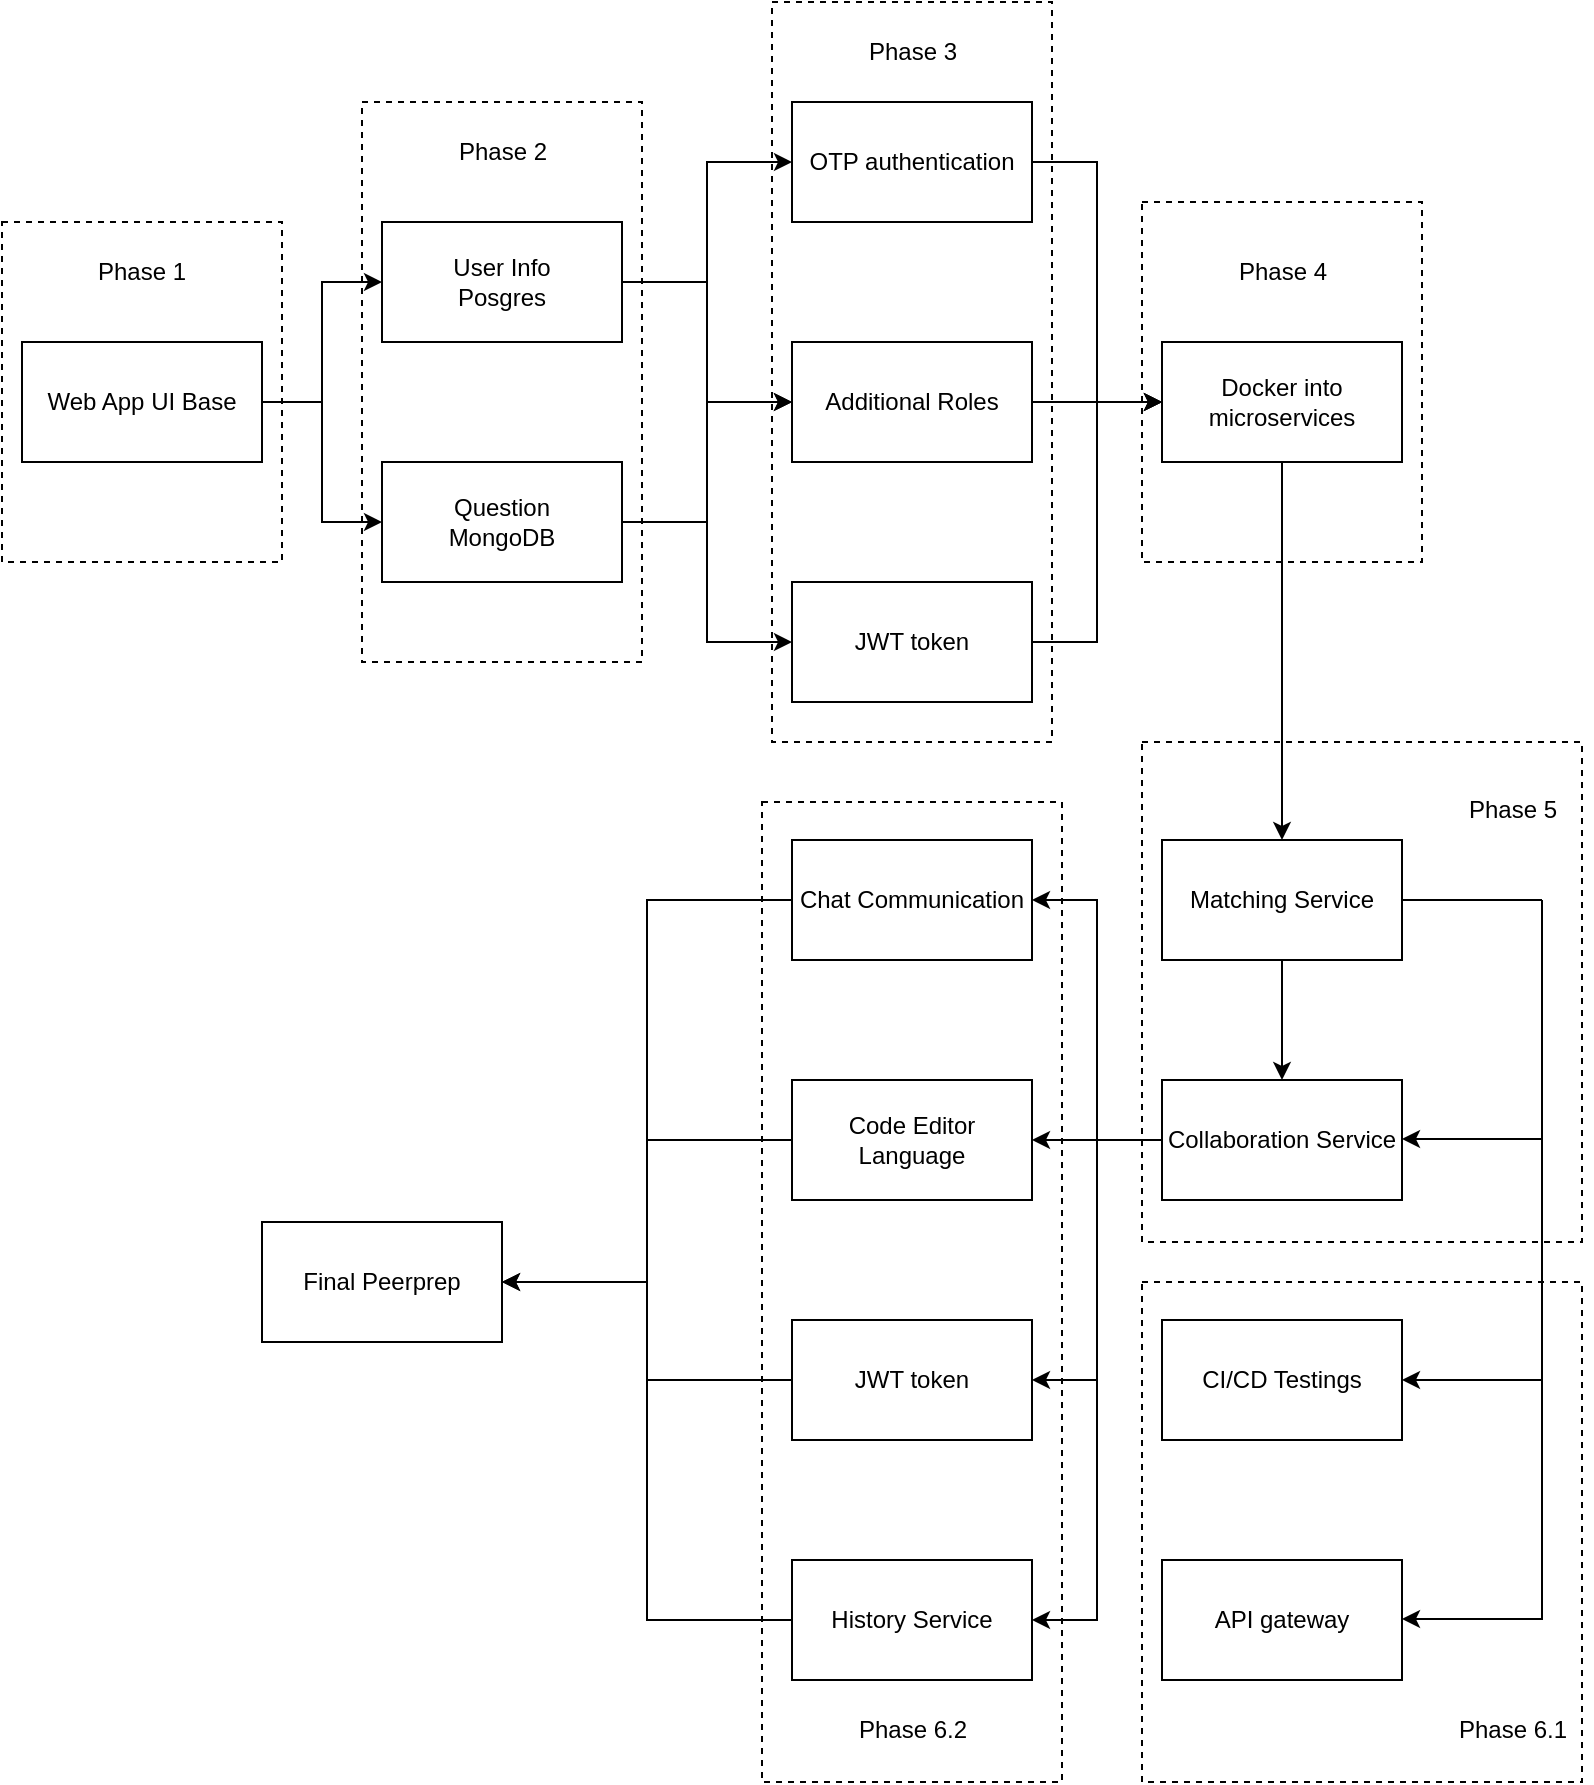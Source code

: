 <mxfile version="22.1.0" type="github">
  <diagram name="Page-1" id="zQOZyrLBSVdkEK4a-Vcs">
    <mxGraphModel dx="724" dy="434" grid="1" gridSize="10" guides="1" tooltips="1" connect="1" arrows="1" fold="1" page="1" pageScale="1" pageWidth="850" pageHeight="1100" math="0" shadow="0">
      <root>
        <mxCell id="0" />
        <mxCell id="1" parent="0" />
        <mxCell id="B19rY6CSGLQh5XMRDJHu-77" value="" style="rounded=0;whiteSpace=wrap;html=1;dashed=1;fillColor=none;" parent="1" vertex="1">
          <mxGeometry x="410" y="400" width="150" height="490" as="geometry" />
        </mxCell>
        <mxCell id="B19rY6CSGLQh5XMRDJHu-76" value="" style="rounded=0;whiteSpace=wrap;html=1;dashed=1;fillColor=none;" parent="1" vertex="1">
          <mxGeometry x="600" y="640" width="220" height="250" as="geometry" />
        </mxCell>
        <mxCell id="B19rY6CSGLQh5XMRDJHu-71" value="" style="rounded=0;whiteSpace=wrap;html=1;dashed=1;fillColor=none;" parent="1" vertex="1">
          <mxGeometry x="30" y="110" width="140" height="170" as="geometry" />
        </mxCell>
        <mxCell id="B19rY6CSGLQh5XMRDJHu-8" style="edgeStyle=orthogonalEdgeStyle;rounded=0;orthogonalLoop=1;jettySize=auto;html=1;" parent="1" source="B19rY6CSGLQh5XMRDJHu-1" target="B19rY6CSGLQh5XMRDJHu-2" edge="1">
          <mxGeometry relative="1" as="geometry" />
        </mxCell>
        <mxCell id="B19rY6CSGLQh5XMRDJHu-9" style="edgeStyle=orthogonalEdgeStyle;rounded=0;orthogonalLoop=1;jettySize=auto;html=1;entryX=0;entryY=0.5;entryDx=0;entryDy=0;" parent="1" source="B19rY6CSGLQh5XMRDJHu-1" target="B19rY6CSGLQh5XMRDJHu-4" edge="1">
          <mxGeometry relative="1" as="geometry" />
        </mxCell>
        <mxCell id="B19rY6CSGLQh5XMRDJHu-1" value="Web App UI Base" style="rounded=0;whiteSpace=wrap;html=1;" parent="1" vertex="1">
          <mxGeometry x="40" y="170" width="120" height="60" as="geometry" />
        </mxCell>
        <mxCell id="B19rY6CSGLQh5XMRDJHu-17" style="edgeStyle=orthogonalEdgeStyle;rounded=0;orthogonalLoop=1;jettySize=auto;html=1;entryX=0;entryY=0.5;entryDx=0;entryDy=0;" parent="1" source="B19rY6CSGLQh5XMRDJHu-2" target="B19rY6CSGLQh5XMRDJHu-12" edge="1">
          <mxGeometry relative="1" as="geometry" />
        </mxCell>
        <mxCell id="B19rY6CSGLQh5XMRDJHu-19" style="edgeStyle=orthogonalEdgeStyle;rounded=0;orthogonalLoop=1;jettySize=auto;html=1;entryX=0;entryY=0.5;entryDx=0;entryDy=0;" parent="1" source="B19rY6CSGLQh5XMRDJHu-2" target="B19rY6CSGLQh5XMRDJHu-11" edge="1">
          <mxGeometry relative="1" as="geometry" />
        </mxCell>
        <mxCell id="B19rY6CSGLQh5XMRDJHu-2" value="User Info&lt;br&gt;Posgres" style="rounded=0;whiteSpace=wrap;html=1;" parent="1" vertex="1">
          <mxGeometry x="220" y="110" width="120" height="60" as="geometry" />
        </mxCell>
        <mxCell id="B19rY6CSGLQh5XMRDJHu-18" style="edgeStyle=orthogonalEdgeStyle;rounded=0;orthogonalLoop=1;jettySize=auto;html=1;entryX=0;entryY=0.5;entryDx=0;entryDy=0;" parent="1" source="B19rY6CSGLQh5XMRDJHu-4" target="B19rY6CSGLQh5XMRDJHu-12" edge="1">
          <mxGeometry relative="1" as="geometry" />
        </mxCell>
        <mxCell id="B19rY6CSGLQh5XMRDJHu-20" style="edgeStyle=orthogonalEdgeStyle;rounded=0;orthogonalLoop=1;jettySize=auto;html=1;entryX=0;entryY=0.5;entryDx=0;entryDy=0;" parent="1" source="B19rY6CSGLQh5XMRDJHu-4" target="B19rY6CSGLQh5XMRDJHu-13" edge="1">
          <mxGeometry relative="1" as="geometry" />
        </mxCell>
        <mxCell id="B19rY6CSGLQh5XMRDJHu-4" value="Question&lt;br&gt;MongoDB" style="rounded=0;whiteSpace=wrap;html=1;" parent="1" vertex="1">
          <mxGeometry x="220" y="230" width="120" height="60" as="geometry" />
        </mxCell>
        <mxCell id="B19rY6CSGLQh5XMRDJHu-31" style="edgeStyle=orthogonalEdgeStyle;rounded=0;orthogonalLoop=1;jettySize=auto;html=1;entryX=0;entryY=0.5;entryDx=0;entryDy=0;" parent="1" source="B19rY6CSGLQh5XMRDJHu-11" target="B19rY6CSGLQh5XMRDJHu-26" edge="1">
          <mxGeometry relative="1" as="geometry" />
        </mxCell>
        <mxCell id="B19rY6CSGLQh5XMRDJHu-11" value="OTP authentication" style="rounded=0;whiteSpace=wrap;html=1;" parent="1" vertex="1">
          <mxGeometry x="425" y="50" width="120" height="60" as="geometry" />
        </mxCell>
        <mxCell id="B19rY6CSGLQh5XMRDJHu-32" style="edgeStyle=orthogonalEdgeStyle;rounded=0;orthogonalLoop=1;jettySize=auto;html=1;" parent="1" source="B19rY6CSGLQh5XMRDJHu-12" edge="1">
          <mxGeometry relative="1" as="geometry">
            <mxPoint x="610" y="200" as="targetPoint" />
          </mxGeometry>
        </mxCell>
        <mxCell id="B19rY6CSGLQh5XMRDJHu-12" value="Additional Roles" style="rounded=0;whiteSpace=wrap;html=1;" parent="1" vertex="1">
          <mxGeometry x="425" y="170" width="120" height="60" as="geometry" />
        </mxCell>
        <mxCell id="B19rY6CSGLQh5XMRDJHu-33" style="edgeStyle=orthogonalEdgeStyle;rounded=0;orthogonalLoop=1;jettySize=auto;html=1;entryX=0;entryY=0.5;entryDx=0;entryDy=0;" parent="1" source="B19rY6CSGLQh5XMRDJHu-13" target="B19rY6CSGLQh5XMRDJHu-26" edge="1">
          <mxGeometry relative="1" as="geometry" />
        </mxCell>
        <mxCell id="B19rY6CSGLQh5XMRDJHu-13" value="JWT token" style="rounded=0;whiteSpace=wrap;html=1;" parent="1" vertex="1">
          <mxGeometry x="425" y="290" width="120" height="60" as="geometry" />
        </mxCell>
        <mxCell id="B19rY6CSGLQh5XMRDJHu-21" value="Phase 1" style="text;html=1;strokeColor=none;fillColor=none;align=center;verticalAlign=middle;whiteSpace=wrap;rounded=0;" parent="1" vertex="1">
          <mxGeometry x="70" y="120" width="60" height="30" as="geometry" />
        </mxCell>
        <mxCell id="B19rY6CSGLQh5XMRDJHu-22" value="Phase 2" style="text;html=1;align=center;verticalAlign=middle;resizable=0;points=[];autosize=1;strokeColor=none;fillColor=none;" parent="1" vertex="1">
          <mxGeometry x="245" y="60" width="70" height="30" as="geometry" />
        </mxCell>
        <mxCell id="B19rY6CSGLQh5XMRDJHu-49" style="edgeStyle=orthogonalEdgeStyle;rounded=0;orthogonalLoop=1;jettySize=auto;html=1;" parent="1" source="B19rY6CSGLQh5XMRDJHu-26" target="B19rY6CSGLQh5XMRDJHu-47" edge="1">
          <mxGeometry relative="1" as="geometry" />
        </mxCell>
        <mxCell id="B19rY6CSGLQh5XMRDJHu-26" value="Docker into microservices" style="rounded=0;whiteSpace=wrap;html=1;" parent="1" vertex="1">
          <mxGeometry x="610" y="170" width="120" height="60" as="geometry" />
        </mxCell>
        <mxCell id="iesPz2MzAWNZtf0udFRc-2" style="edgeStyle=orthogonalEdgeStyle;rounded=0;orthogonalLoop=1;jettySize=auto;html=1;entryX=1;entryY=0.5;entryDx=0;entryDy=0;" edge="1" parent="1" source="B19rY6CSGLQh5XMRDJHu-44" target="iesPz2MzAWNZtf0udFRc-1">
          <mxGeometry relative="1" as="geometry" />
        </mxCell>
        <mxCell id="B19rY6CSGLQh5XMRDJHu-44" value="Chat Communication" style="rounded=0;whiteSpace=wrap;html=1;" parent="1" vertex="1">
          <mxGeometry x="425" y="419" width="120" height="60" as="geometry" />
        </mxCell>
        <mxCell id="B19rY6CSGLQh5XMRDJHu-45" value="Code Editor Language" style="rounded=0;whiteSpace=wrap;html=1;" parent="1" vertex="1">
          <mxGeometry x="425" y="539" width="120" height="60" as="geometry" />
        </mxCell>
        <mxCell id="B19rY6CSGLQh5XMRDJHu-46" value="JWT token" style="rounded=0;whiteSpace=wrap;html=1;" parent="1" vertex="1">
          <mxGeometry x="425" y="659" width="120" height="60" as="geometry" />
        </mxCell>
        <mxCell id="B19rY6CSGLQh5XMRDJHu-50" style="edgeStyle=orthogonalEdgeStyle;rounded=0;orthogonalLoop=1;jettySize=auto;html=1;entryX=0.5;entryY=0;entryDx=0;entryDy=0;" parent="1" source="B19rY6CSGLQh5XMRDJHu-47" target="B19rY6CSGLQh5XMRDJHu-48" edge="1">
          <mxGeometry relative="1" as="geometry" />
        </mxCell>
        <mxCell id="B19rY6CSGLQh5XMRDJHu-47" value="Matching Service" style="rounded=0;whiteSpace=wrap;html=1;" parent="1" vertex="1">
          <mxGeometry x="610" y="419" width="120" height="60" as="geometry" />
        </mxCell>
        <mxCell id="B19rY6CSGLQh5XMRDJHu-51" style="edgeStyle=orthogonalEdgeStyle;rounded=0;orthogonalLoop=1;jettySize=auto;html=1;entryX=1;entryY=0.5;entryDx=0;entryDy=0;" parent="1" source="B19rY6CSGLQh5XMRDJHu-48" target="B19rY6CSGLQh5XMRDJHu-44" edge="1">
          <mxGeometry relative="1" as="geometry" />
        </mxCell>
        <mxCell id="B19rY6CSGLQh5XMRDJHu-52" style="edgeStyle=orthogonalEdgeStyle;rounded=0;orthogonalLoop=1;jettySize=auto;html=1;entryX=1;entryY=0.5;entryDx=0;entryDy=0;" parent="1" source="B19rY6CSGLQh5XMRDJHu-48" target="B19rY6CSGLQh5XMRDJHu-45" edge="1">
          <mxGeometry relative="1" as="geometry" />
        </mxCell>
        <mxCell id="B19rY6CSGLQh5XMRDJHu-53" style="edgeStyle=orthogonalEdgeStyle;rounded=0;orthogonalLoop=1;jettySize=auto;html=1;entryX=1;entryY=0.5;entryDx=0;entryDy=0;" parent="1" source="B19rY6CSGLQh5XMRDJHu-48" target="B19rY6CSGLQh5XMRDJHu-46" edge="1">
          <mxGeometry relative="1" as="geometry" />
        </mxCell>
        <mxCell id="B19rY6CSGLQh5XMRDJHu-65" style="edgeStyle=orthogonalEdgeStyle;rounded=0;orthogonalLoop=1;jettySize=auto;html=1;entryX=1;entryY=0.5;entryDx=0;entryDy=0;" parent="1" source="B19rY6CSGLQh5XMRDJHu-48" target="B19rY6CSGLQh5XMRDJHu-54" edge="1">
          <mxGeometry relative="1" as="geometry" />
        </mxCell>
        <mxCell id="B19rY6CSGLQh5XMRDJHu-48" value="Collaboration Service" style="rounded=0;whiteSpace=wrap;html=1;" parent="1" vertex="1">
          <mxGeometry x="610" y="539" width="120" height="60" as="geometry" />
        </mxCell>
        <mxCell id="iesPz2MzAWNZtf0udFRc-4" style="edgeStyle=orthogonalEdgeStyle;rounded=0;orthogonalLoop=1;jettySize=auto;html=1;exitX=0;exitY=0.5;exitDx=0;exitDy=0;entryX=1;entryY=0.5;entryDx=0;entryDy=0;" edge="1" parent="1" source="B19rY6CSGLQh5XMRDJHu-54" target="iesPz2MzAWNZtf0udFRc-1">
          <mxGeometry relative="1" as="geometry" />
        </mxCell>
        <mxCell id="B19rY6CSGLQh5XMRDJHu-54" value="History Service" style="rounded=0;whiteSpace=wrap;html=1;" parent="1" vertex="1">
          <mxGeometry x="425" y="779" width="120" height="60" as="geometry" />
        </mxCell>
        <mxCell id="B19rY6CSGLQh5XMRDJHu-55" value="CI/CD Testings" style="rounded=0;whiteSpace=wrap;html=1;" parent="1" vertex="1">
          <mxGeometry x="610" y="659" width="120" height="60" as="geometry" />
        </mxCell>
        <mxCell id="B19rY6CSGLQh5XMRDJHu-56" value="API gateway" style="rounded=0;whiteSpace=wrap;html=1;" parent="1" vertex="1">
          <mxGeometry x="610" y="779" width="120" height="60" as="geometry" />
        </mxCell>
        <mxCell id="B19rY6CSGLQh5XMRDJHu-60" value="" style="endArrow=none;html=1;rounded=0;exitX=1;exitY=0.5;exitDx=0;exitDy=0;" parent="1" source="B19rY6CSGLQh5XMRDJHu-47" edge="1">
          <mxGeometry width="50" height="50" relative="1" as="geometry">
            <mxPoint x="400" y="709" as="sourcePoint" />
            <mxPoint x="800" y="449" as="targetPoint" />
          </mxGeometry>
        </mxCell>
        <mxCell id="B19rY6CSGLQh5XMRDJHu-61" value="" style="endArrow=none;html=1;rounded=0;" parent="1" edge="1">
          <mxGeometry width="50" height="50" relative="1" as="geometry">
            <mxPoint x="800" y="449" as="sourcePoint" />
            <mxPoint x="800" y="809" as="targetPoint" />
          </mxGeometry>
        </mxCell>
        <mxCell id="B19rY6CSGLQh5XMRDJHu-62" value="" style="endArrow=classic;html=1;rounded=0;" parent="1" edge="1">
          <mxGeometry width="50" height="50" relative="1" as="geometry">
            <mxPoint x="800" y="689" as="sourcePoint" />
            <mxPoint x="730" y="689" as="targetPoint" />
          </mxGeometry>
        </mxCell>
        <mxCell id="B19rY6CSGLQh5XMRDJHu-63" value="" style="endArrow=classic;html=1;rounded=0;" parent="1" edge="1">
          <mxGeometry width="50" height="50" relative="1" as="geometry">
            <mxPoint x="800" y="808.5" as="sourcePoint" />
            <mxPoint x="730" y="808.5" as="targetPoint" />
          </mxGeometry>
        </mxCell>
        <mxCell id="B19rY6CSGLQh5XMRDJHu-64" value="" style="endArrow=classic;html=1;rounded=0;" parent="1" edge="1">
          <mxGeometry width="50" height="50" relative="1" as="geometry">
            <mxPoint x="800" y="568.5" as="sourcePoint" />
            <mxPoint x="730" y="568.5" as="targetPoint" />
          </mxGeometry>
        </mxCell>
        <mxCell id="B19rY6CSGLQh5XMRDJHu-66" value="Phase 3" style="text;html=1;align=center;verticalAlign=middle;resizable=0;points=[];autosize=1;strokeColor=none;fillColor=none;" parent="1" vertex="1">
          <mxGeometry x="450" y="10" width="70" height="30" as="geometry" />
        </mxCell>
        <mxCell id="B19rY6CSGLQh5XMRDJHu-67" value="Phase 4" style="text;html=1;align=center;verticalAlign=middle;resizable=0;points=[];autosize=1;strokeColor=none;fillColor=none;" parent="1" vertex="1">
          <mxGeometry x="635" y="120" width="70" height="30" as="geometry" />
        </mxCell>
        <mxCell id="B19rY6CSGLQh5XMRDJHu-68" value="Phase 5" style="text;html=1;align=center;verticalAlign=middle;resizable=0;points=[];autosize=1;strokeColor=none;fillColor=none;" parent="1" vertex="1">
          <mxGeometry x="750" y="389" width="70" height="30" as="geometry" />
        </mxCell>
        <mxCell id="B19rY6CSGLQh5XMRDJHu-69" value="Phase 6.1" style="text;html=1;align=center;verticalAlign=middle;resizable=0;points=[];autosize=1;strokeColor=none;fillColor=none;" parent="1" vertex="1">
          <mxGeometry x="745" y="849" width="80" height="30" as="geometry" />
        </mxCell>
        <mxCell id="B19rY6CSGLQh5XMRDJHu-70" value="Phase 6.2" style="text;html=1;align=center;verticalAlign=middle;resizable=0;points=[];autosize=1;strokeColor=none;fillColor=none;" parent="1" vertex="1">
          <mxGeometry x="445" y="849" width="80" height="30" as="geometry" />
        </mxCell>
        <mxCell id="B19rY6CSGLQh5XMRDJHu-72" value="" style="rounded=0;whiteSpace=wrap;html=1;dashed=1;fillColor=none;" parent="1" vertex="1">
          <mxGeometry x="210" y="50" width="140" height="280" as="geometry" />
        </mxCell>
        <mxCell id="B19rY6CSGLQh5XMRDJHu-73" value="" style="rounded=0;whiteSpace=wrap;html=1;dashed=1;fillColor=none;" parent="1" vertex="1">
          <mxGeometry x="415" width="140" height="370" as="geometry" />
        </mxCell>
        <mxCell id="B19rY6CSGLQh5XMRDJHu-74" value="" style="rounded=0;whiteSpace=wrap;html=1;dashed=1;fillColor=none;" parent="1" vertex="1">
          <mxGeometry x="600" y="100" width="140" height="180" as="geometry" />
        </mxCell>
        <mxCell id="B19rY6CSGLQh5XMRDJHu-75" value="" style="rounded=0;whiteSpace=wrap;html=1;dashed=1;fillColor=none;" parent="1" vertex="1">
          <mxGeometry x="600" y="370" width="220" height="250" as="geometry" />
        </mxCell>
        <mxCell id="iesPz2MzAWNZtf0udFRc-1" value="Final Peerprep" style="rounded=0;whiteSpace=wrap;html=1;" vertex="1" parent="1">
          <mxGeometry x="160" y="610" width="120" height="60" as="geometry" />
        </mxCell>
        <mxCell id="iesPz2MzAWNZtf0udFRc-5" value="" style="endArrow=none;html=1;rounded=0;entryX=0;entryY=0.5;entryDx=0;entryDy=0;" edge="1" parent="1" target="B19rY6CSGLQh5XMRDJHu-45">
          <mxGeometry width="50" height="50" relative="1" as="geometry">
            <mxPoint x="353" y="569" as="sourcePoint" />
            <mxPoint x="450" y="610" as="targetPoint" />
          </mxGeometry>
        </mxCell>
        <mxCell id="iesPz2MzAWNZtf0udFRc-6" value="" style="endArrow=none;html=1;rounded=0;entryX=0;entryY=0.5;entryDx=0;entryDy=0;" edge="1" parent="1" target="B19rY6CSGLQh5XMRDJHu-46">
          <mxGeometry width="50" height="50" relative="1" as="geometry">
            <mxPoint x="352" y="689" as="sourcePoint" />
            <mxPoint x="424" y="692" as="targetPoint" />
          </mxGeometry>
        </mxCell>
      </root>
    </mxGraphModel>
  </diagram>
</mxfile>
